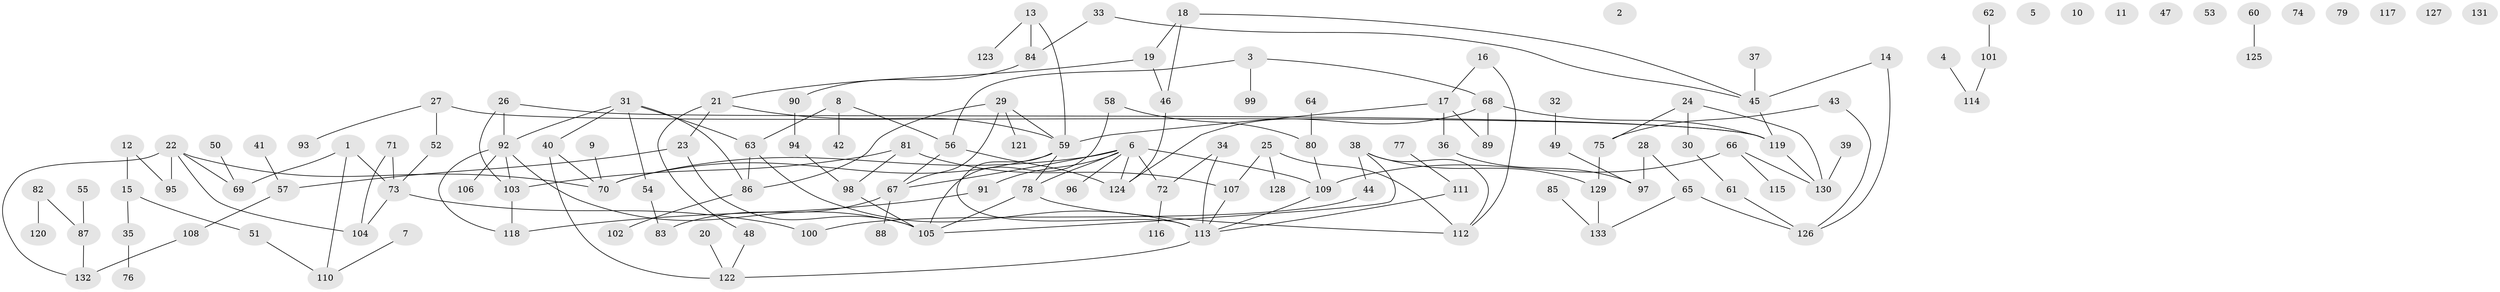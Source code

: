 // coarse degree distribution, {7: 0.029411764705882353, 1: 0.22058823529411764, 4: 0.17647058823529413, 2: 0.27941176470588236, 3: 0.19117647058823528, 5: 0.04411764705882353, 9: 0.014705882352941176, 12: 0.014705882352941176, 8: 0.014705882352941176, 6: 0.014705882352941176}
// Generated by graph-tools (version 1.1) at 2025/48/03/04/25 22:48:14]
// undirected, 133 vertices, 162 edges
graph export_dot {
  node [color=gray90,style=filled];
  1;
  2;
  3;
  4;
  5;
  6;
  7;
  8;
  9;
  10;
  11;
  12;
  13;
  14;
  15;
  16;
  17;
  18;
  19;
  20;
  21;
  22;
  23;
  24;
  25;
  26;
  27;
  28;
  29;
  30;
  31;
  32;
  33;
  34;
  35;
  36;
  37;
  38;
  39;
  40;
  41;
  42;
  43;
  44;
  45;
  46;
  47;
  48;
  49;
  50;
  51;
  52;
  53;
  54;
  55;
  56;
  57;
  58;
  59;
  60;
  61;
  62;
  63;
  64;
  65;
  66;
  67;
  68;
  69;
  70;
  71;
  72;
  73;
  74;
  75;
  76;
  77;
  78;
  79;
  80;
  81;
  82;
  83;
  84;
  85;
  86;
  87;
  88;
  89;
  90;
  91;
  92;
  93;
  94;
  95;
  96;
  97;
  98;
  99;
  100;
  101;
  102;
  103;
  104;
  105;
  106;
  107;
  108;
  109;
  110;
  111;
  112;
  113;
  114;
  115;
  116;
  117;
  118;
  119;
  120;
  121;
  122;
  123;
  124;
  125;
  126;
  127;
  128;
  129;
  130;
  131;
  132;
  133;
  1 -- 69;
  1 -- 73;
  1 -- 110;
  3 -- 56;
  3 -- 68;
  3 -- 99;
  4 -- 114;
  6 -- 67;
  6 -- 70;
  6 -- 72;
  6 -- 78;
  6 -- 91;
  6 -- 96;
  6 -- 109;
  6 -- 124;
  7 -- 110;
  8 -- 42;
  8 -- 56;
  8 -- 63;
  9 -- 70;
  12 -- 15;
  12 -- 95;
  13 -- 59;
  13 -- 84;
  13 -- 123;
  14 -- 45;
  14 -- 126;
  15 -- 35;
  15 -- 51;
  16 -- 17;
  16 -- 112;
  17 -- 36;
  17 -- 59;
  17 -- 89;
  18 -- 19;
  18 -- 45;
  18 -- 46;
  19 -- 21;
  19 -- 46;
  20 -- 122;
  21 -- 23;
  21 -- 48;
  21 -- 59;
  22 -- 69;
  22 -- 70;
  22 -- 95;
  22 -- 104;
  22 -- 132;
  23 -- 57;
  23 -- 105;
  24 -- 30;
  24 -- 75;
  24 -- 130;
  25 -- 107;
  25 -- 112;
  25 -- 128;
  26 -- 92;
  26 -- 103;
  26 -- 119;
  27 -- 52;
  27 -- 93;
  27 -- 119;
  28 -- 65;
  28 -- 97;
  29 -- 59;
  29 -- 67;
  29 -- 86;
  29 -- 121;
  30 -- 61;
  31 -- 40;
  31 -- 54;
  31 -- 63;
  31 -- 86;
  31 -- 92;
  32 -- 49;
  33 -- 45;
  33 -- 84;
  34 -- 72;
  34 -- 113;
  35 -- 76;
  36 -- 97;
  37 -- 45;
  38 -- 44;
  38 -- 105;
  38 -- 112;
  38 -- 129;
  39 -- 130;
  40 -- 70;
  40 -- 122;
  41 -- 57;
  43 -- 75;
  43 -- 126;
  44 -- 100;
  45 -- 119;
  46 -- 124;
  48 -- 122;
  49 -- 97;
  50 -- 69;
  51 -- 110;
  52 -- 73;
  54 -- 83;
  55 -- 87;
  56 -- 67;
  56 -- 124;
  57 -- 108;
  58 -- 80;
  58 -- 105;
  59 -- 70;
  59 -- 78;
  59 -- 113;
  60 -- 125;
  61 -- 126;
  62 -- 101;
  63 -- 86;
  63 -- 113;
  64 -- 80;
  65 -- 126;
  65 -- 133;
  66 -- 109;
  66 -- 115;
  66 -- 130;
  67 -- 83;
  67 -- 88;
  68 -- 89;
  68 -- 119;
  68 -- 124;
  71 -- 73;
  71 -- 104;
  72 -- 116;
  73 -- 100;
  73 -- 104;
  75 -- 129;
  77 -- 111;
  78 -- 105;
  78 -- 112;
  80 -- 109;
  81 -- 98;
  81 -- 103;
  81 -- 107;
  82 -- 87;
  82 -- 120;
  84 -- 90;
  85 -- 133;
  86 -- 102;
  87 -- 132;
  90 -- 94;
  91 -- 118;
  92 -- 103;
  92 -- 105;
  92 -- 106;
  92 -- 118;
  94 -- 98;
  98 -- 105;
  101 -- 114;
  103 -- 118;
  107 -- 113;
  108 -- 132;
  109 -- 113;
  111 -- 113;
  113 -- 122;
  119 -- 130;
  129 -- 133;
}
